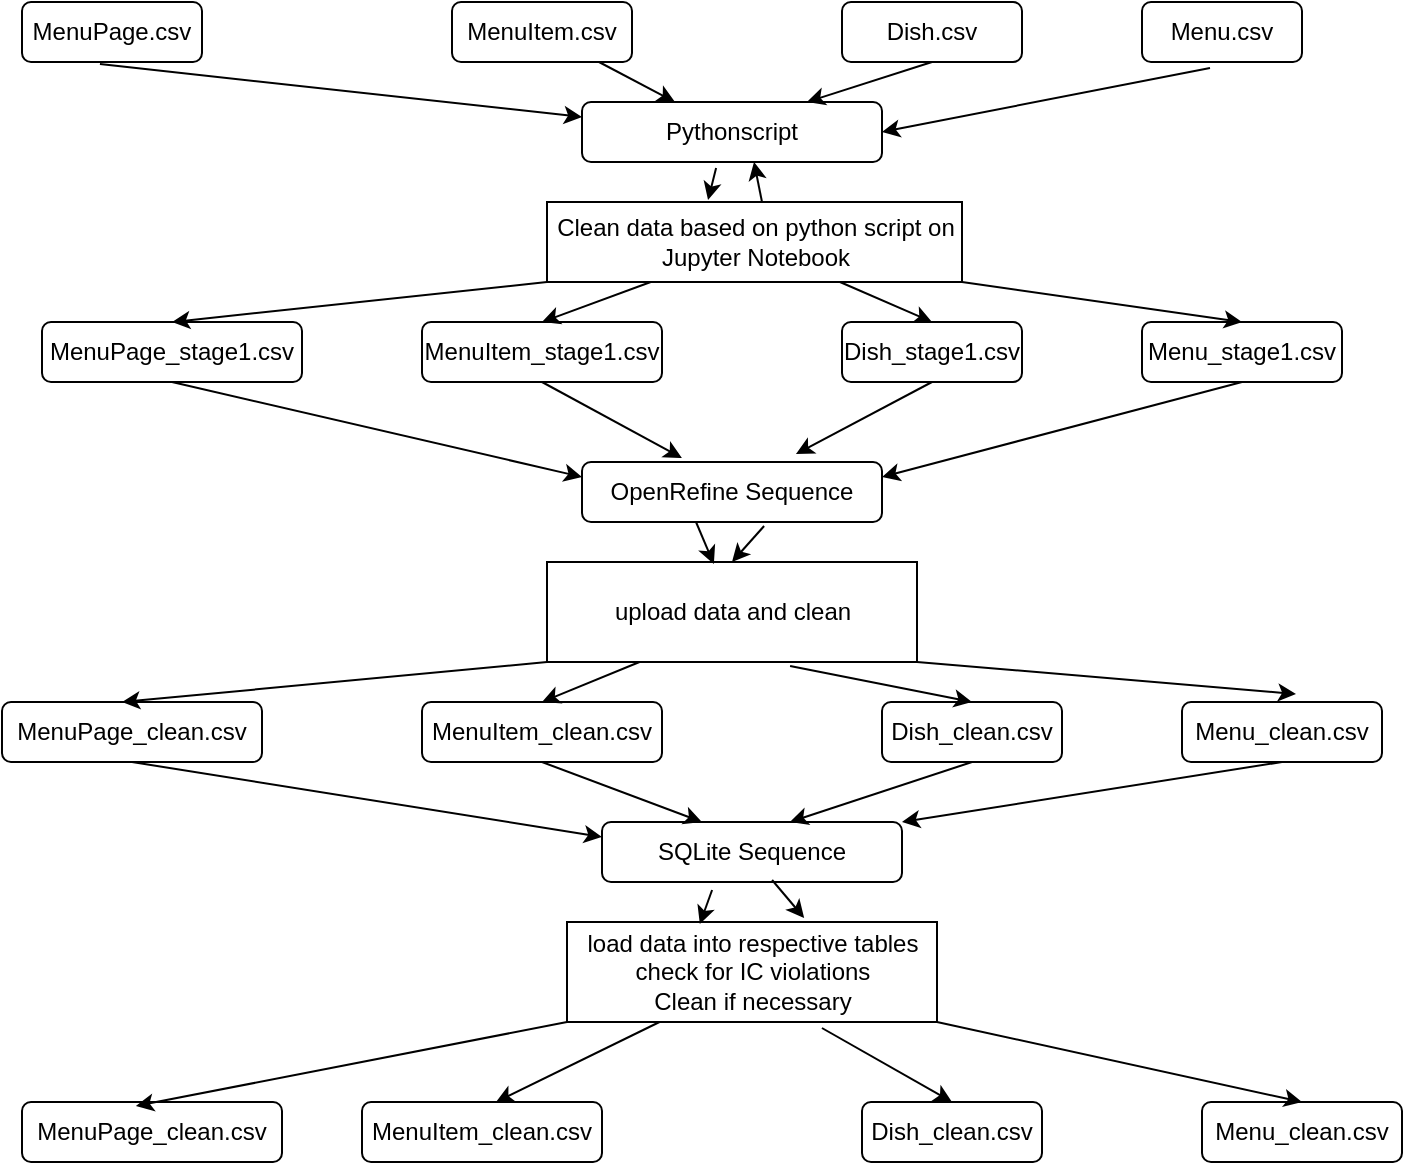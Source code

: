 <mxfile version="21.6.6" type="device">
  <diagram id="C5RBs43oDa-KdzZeNtuy" name="Page-1">
    <mxGraphModel dx="954" dy="601" grid="1" gridSize="10" guides="1" tooltips="1" connect="1" arrows="1" fold="1" page="1" pageScale="1" pageWidth="827" pageHeight="1169" math="0" shadow="0">
      <root>
        <mxCell id="WIyWlLk6GJQsqaUBKTNV-0" />
        <mxCell id="WIyWlLk6GJQsqaUBKTNV-1" parent="WIyWlLk6GJQsqaUBKTNV-0" />
        <mxCell id="U4N--n8lzwMHP0-4tXsz-0" value="Menu.csv" style="rounded=1;whiteSpace=wrap;html=1;" vertex="1" parent="WIyWlLk6GJQsqaUBKTNV-1">
          <mxGeometry x="640" y="10" width="80" height="30" as="geometry" />
        </mxCell>
        <mxCell id="U4N--n8lzwMHP0-4tXsz-1" value="MenuPage.csv" style="rounded=1;whiteSpace=wrap;html=1;" vertex="1" parent="WIyWlLk6GJQsqaUBKTNV-1">
          <mxGeometry x="80" y="10" width="90" height="30" as="geometry" />
        </mxCell>
        <mxCell id="U4N--n8lzwMHP0-4tXsz-2" value="MenuItem.csv" style="rounded=1;whiteSpace=wrap;html=1;" vertex="1" parent="WIyWlLk6GJQsqaUBKTNV-1">
          <mxGeometry x="295" y="10" width="90" height="30" as="geometry" />
        </mxCell>
        <mxCell id="U4N--n8lzwMHP0-4tXsz-3" value="Dish.csv" style="rounded=1;whiteSpace=wrap;html=1;" vertex="1" parent="WIyWlLk6GJQsqaUBKTNV-1">
          <mxGeometry x="490" y="10" width="90" height="30" as="geometry" />
        </mxCell>
        <mxCell id="U4N--n8lzwMHP0-4tXsz-4" value="Pythonscript" style="rounded=1;whiteSpace=wrap;html=1;" vertex="1" parent="WIyWlLk6GJQsqaUBKTNV-1">
          <mxGeometry x="360" y="60" width="150" height="30" as="geometry" />
        </mxCell>
        <mxCell id="U4N--n8lzwMHP0-4tXsz-5" value="" style="endArrow=classic;html=1;rounded=0;exitX=0.433;exitY=1.033;exitDx=0;exitDy=0;exitPerimeter=0;entryX=0;entryY=0.25;entryDx=0;entryDy=0;" edge="1" parent="WIyWlLk6GJQsqaUBKTNV-1" source="U4N--n8lzwMHP0-4tXsz-1" target="U4N--n8lzwMHP0-4tXsz-4">
          <mxGeometry width="50" height="50" relative="1" as="geometry">
            <mxPoint x="390" y="300" as="sourcePoint" />
            <mxPoint x="440" y="250" as="targetPoint" />
          </mxGeometry>
        </mxCell>
        <mxCell id="U4N--n8lzwMHP0-4tXsz-7" value="MenuPage_stage1.csv" style="rounded=1;whiteSpace=wrap;html=1;" vertex="1" parent="WIyWlLk6GJQsqaUBKTNV-1">
          <mxGeometry x="90" y="170" width="130" height="30" as="geometry" />
        </mxCell>
        <mxCell id="U4N--n8lzwMHP0-4tXsz-8" value="MenuItem_stage1.csv" style="rounded=1;whiteSpace=wrap;html=1;" vertex="1" parent="WIyWlLk6GJQsqaUBKTNV-1">
          <mxGeometry x="280" y="170" width="120" height="30" as="geometry" />
        </mxCell>
        <mxCell id="U4N--n8lzwMHP0-4tXsz-9" value="Dish_stage1.csv" style="rounded=1;whiteSpace=wrap;html=1;" vertex="1" parent="WIyWlLk6GJQsqaUBKTNV-1">
          <mxGeometry x="490" y="170" width="90" height="30" as="geometry" />
        </mxCell>
        <mxCell id="U4N--n8lzwMHP0-4tXsz-10" value="Menu_stage1.csv" style="rounded=1;whiteSpace=wrap;html=1;" vertex="1" parent="WIyWlLk6GJQsqaUBKTNV-1">
          <mxGeometry x="640" y="170" width="100" height="30" as="geometry" />
        </mxCell>
        <mxCell id="U4N--n8lzwMHP0-4tXsz-11" value="OpenRefine Sequence" style="rounded=1;whiteSpace=wrap;html=1;" vertex="1" parent="WIyWlLk6GJQsqaUBKTNV-1">
          <mxGeometry x="360" y="240" width="150" height="30" as="geometry" />
        </mxCell>
        <mxCell id="U4N--n8lzwMHP0-4tXsz-12" value="MenuPage_clean.csv" style="rounded=1;whiteSpace=wrap;html=1;" vertex="1" parent="WIyWlLk6GJQsqaUBKTNV-1">
          <mxGeometry x="70" y="360" width="130" height="30" as="geometry" />
        </mxCell>
        <mxCell id="U4N--n8lzwMHP0-4tXsz-14" value="MenuItem_clean.csv" style="rounded=1;whiteSpace=wrap;html=1;" vertex="1" parent="WIyWlLk6GJQsqaUBKTNV-1">
          <mxGeometry x="280" y="360" width="120" height="30" as="geometry" />
        </mxCell>
        <mxCell id="U4N--n8lzwMHP0-4tXsz-15" value="Dish_clean.csv" style="rounded=1;whiteSpace=wrap;html=1;" vertex="1" parent="WIyWlLk6GJQsqaUBKTNV-1">
          <mxGeometry x="510" y="360" width="90" height="30" as="geometry" />
        </mxCell>
        <mxCell id="U4N--n8lzwMHP0-4tXsz-16" value="Menu_clean.csv" style="rounded=1;whiteSpace=wrap;html=1;" vertex="1" parent="WIyWlLk6GJQsqaUBKTNV-1">
          <mxGeometry x="660" y="360" width="100" height="30" as="geometry" />
        </mxCell>
        <mxCell id="U4N--n8lzwMHP0-4tXsz-17" value="SQLite Sequence" style="rounded=1;whiteSpace=wrap;html=1;" vertex="1" parent="WIyWlLk6GJQsqaUBKTNV-1">
          <mxGeometry x="370" y="420" width="150" height="30" as="geometry" />
        </mxCell>
        <mxCell id="U4N--n8lzwMHP0-4tXsz-18" value="load data into respective tables&lt;br&gt;check for IC violations&lt;br&gt;Clean if necessary" style="rounded=0;whiteSpace=wrap;html=1;" vertex="1" parent="WIyWlLk6GJQsqaUBKTNV-1">
          <mxGeometry x="352.5" y="470" width="185" height="50" as="geometry" />
        </mxCell>
        <mxCell id="U4N--n8lzwMHP0-4tXsz-19" value="Clean data based on python script on Jupyter Notebook" style="rounded=0;whiteSpace=wrap;html=1;" vertex="1" parent="WIyWlLk6GJQsqaUBKTNV-1">
          <mxGeometry x="342.5" y="110" width="207.5" height="40" as="geometry" />
        </mxCell>
        <mxCell id="U4N--n8lzwMHP0-4tXsz-20" value="MenuPage_clean.csv" style="rounded=1;whiteSpace=wrap;html=1;" vertex="1" parent="WIyWlLk6GJQsqaUBKTNV-1">
          <mxGeometry x="80" y="560" width="130" height="30" as="geometry" />
        </mxCell>
        <mxCell id="U4N--n8lzwMHP0-4tXsz-21" value="MenuItem_clean.csv" style="rounded=1;whiteSpace=wrap;html=1;" vertex="1" parent="WIyWlLk6GJQsqaUBKTNV-1">
          <mxGeometry x="250" y="560" width="120" height="30" as="geometry" />
        </mxCell>
        <mxCell id="U4N--n8lzwMHP0-4tXsz-22" value="Dish_clean.csv" style="rounded=1;whiteSpace=wrap;html=1;" vertex="1" parent="WIyWlLk6GJQsqaUBKTNV-1">
          <mxGeometry x="500" y="560" width="90" height="30" as="geometry" />
        </mxCell>
        <mxCell id="U4N--n8lzwMHP0-4tXsz-23" value="Menu_clean.csv" style="rounded=1;whiteSpace=wrap;html=1;" vertex="1" parent="WIyWlLk6GJQsqaUBKTNV-1">
          <mxGeometry x="670" y="560" width="100" height="30" as="geometry" />
        </mxCell>
        <mxCell id="U4N--n8lzwMHP0-4tXsz-24" value="upload data and clean" style="rounded=0;whiteSpace=wrap;html=1;" vertex="1" parent="WIyWlLk6GJQsqaUBKTNV-1">
          <mxGeometry x="342.5" y="290" width="185" height="50" as="geometry" />
        </mxCell>
        <mxCell id="U4N--n8lzwMHP0-4tXsz-25" value="" style="endArrow=classic;html=1;rounded=0;" edge="1" parent="WIyWlLk6GJQsqaUBKTNV-1" source="U4N--n8lzwMHP0-4tXsz-2" target="U4N--n8lzwMHP0-4tXsz-4">
          <mxGeometry width="50" height="50" relative="1" as="geometry">
            <mxPoint x="390" y="320" as="sourcePoint" />
            <mxPoint x="440" y="270" as="targetPoint" />
          </mxGeometry>
        </mxCell>
        <mxCell id="U4N--n8lzwMHP0-4tXsz-26" value="" style="endArrow=classic;html=1;rounded=0;exitX=0.5;exitY=1;exitDx=0;exitDy=0;entryX=0.75;entryY=0;entryDx=0;entryDy=0;" edge="1" parent="WIyWlLk6GJQsqaUBKTNV-1" source="U4N--n8lzwMHP0-4tXsz-3" target="U4N--n8lzwMHP0-4tXsz-4">
          <mxGeometry width="50" height="50" relative="1" as="geometry">
            <mxPoint x="390" y="320" as="sourcePoint" />
            <mxPoint x="440" y="270" as="targetPoint" />
          </mxGeometry>
        </mxCell>
        <mxCell id="U4N--n8lzwMHP0-4tXsz-27" value="" style="endArrow=classic;html=1;rounded=0;exitX=0.425;exitY=1.1;exitDx=0;exitDy=0;exitPerimeter=0;entryX=1;entryY=0.5;entryDx=0;entryDy=0;" edge="1" parent="WIyWlLk6GJQsqaUBKTNV-1" source="U4N--n8lzwMHP0-4tXsz-0" target="U4N--n8lzwMHP0-4tXsz-4">
          <mxGeometry width="50" height="50" relative="1" as="geometry">
            <mxPoint x="390" y="320" as="sourcePoint" />
            <mxPoint x="440" y="270" as="targetPoint" />
          </mxGeometry>
        </mxCell>
        <mxCell id="U4N--n8lzwMHP0-4tXsz-28" value="" style="endArrow=classic;html=1;rounded=0;exitX=0.447;exitY=1.1;exitDx=0;exitDy=0;exitPerimeter=0;entryX=0.388;entryY=-0.025;entryDx=0;entryDy=0;entryPerimeter=0;" edge="1" parent="WIyWlLk6GJQsqaUBKTNV-1" source="U4N--n8lzwMHP0-4tXsz-4" target="U4N--n8lzwMHP0-4tXsz-19">
          <mxGeometry width="50" height="50" relative="1" as="geometry">
            <mxPoint x="390" y="320" as="sourcePoint" />
            <mxPoint x="440" y="270" as="targetPoint" />
          </mxGeometry>
        </mxCell>
        <mxCell id="U4N--n8lzwMHP0-4tXsz-29" value="" style="endArrow=classic;html=1;rounded=0;" edge="1" parent="WIyWlLk6GJQsqaUBKTNV-1">
          <mxGeometry width="50" height="50" relative="1" as="geometry">
            <mxPoint x="450" y="110" as="sourcePoint" />
            <mxPoint x="446" y="90" as="targetPoint" />
          </mxGeometry>
        </mxCell>
        <mxCell id="U4N--n8lzwMHP0-4tXsz-30" value="" style="endArrow=classic;html=1;rounded=0;entryX=0.5;entryY=0;entryDx=0;entryDy=0;exitX=0;exitY=1;exitDx=0;exitDy=0;" edge="1" parent="WIyWlLk6GJQsqaUBKTNV-1" source="U4N--n8lzwMHP0-4tXsz-19" target="U4N--n8lzwMHP0-4tXsz-7">
          <mxGeometry width="50" height="50" relative="1" as="geometry">
            <mxPoint x="340" y="150" as="sourcePoint" />
            <mxPoint x="440" y="270" as="targetPoint" />
          </mxGeometry>
        </mxCell>
        <mxCell id="U4N--n8lzwMHP0-4tXsz-31" value="" style="endArrow=classic;html=1;rounded=0;exitX=0.25;exitY=1;exitDx=0;exitDy=0;entryX=0.5;entryY=0;entryDx=0;entryDy=0;" edge="1" parent="WIyWlLk6GJQsqaUBKTNV-1" source="U4N--n8lzwMHP0-4tXsz-19" target="U4N--n8lzwMHP0-4tXsz-8">
          <mxGeometry width="50" height="50" relative="1" as="geometry">
            <mxPoint x="390" y="320" as="sourcePoint" />
            <mxPoint x="440" y="270" as="targetPoint" />
          </mxGeometry>
        </mxCell>
        <mxCell id="U4N--n8lzwMHP0-4tXsz-32" value="" style="endArrow=classic;html=1;rounded=0;exitX=0.706;exitY=1;exitDx=0;exitDy=0;exitPerimeter=0;entryX=0.5;entryY=0;entryDx=0;entryDy=0;" edge="1" parent="WIyWlLk6GJQsqaUBKTNV-1" source="U4N--n8lzwMHP0-4tXsz-19" target="U4N--n8lzwMHP0-4tXsz-9">
          <mxGeometry width="50" height="50" relative="1" as="geometry">
            <mxPoint x="390" y="320" as="sourcePoint" />
            <mxPoint x="440" y="270" as="targetPoint" />
          </mxGeometry>
        </mxCell>
        <mxCell id="U4N--n8lzwMHP0-4tXsz-33" value="" style="endArrow=classic;html=1;rounded=0;exitX=1;exitY=1;exitDx=0;exitDy=0;entryX=0.5;entryY=0;entryDx=0;entryDy=0;" edge="1" parent="WIyWlLk6GJQsqaUBKTNV-1" source="U4N--n8lzwMHP0-4tXsz-19" target="U4N--n8lzwMHP0-4tXsz-10">
          <mxGeometry width="50" height="50" relative="1" as="geometry">
            <mxPoint x="390" y="320" as="sourcePoint" />
            <mxPoint x="440" y="270" as="targetPoint" />
          </mxGeometry>
        </mxCell>
        <mxCell id="U4N--n8lzwMHP0-4tXsz-34" value="" style="endArrow=classic;html=1;rounded=0;exitX=0.5;exitY=1;exitDx=0;exitDy=0;entryX=0;entryY=0.25;entryDx=0;entryDy=0;" edge="1" parent="WIyWlLk6GJQsqaUBKTNV-1" source="U4N--n8lzwMHP0-4tXsz-7" target="U4N--n8lzwMHP0-4tXsz-11">
          <mxGeometry width="50" height="50" relative="1" as="geometry">
            <mxPoint x="390" y="320" as="sourcePoint" />
            <mxPoint x="350" y="240" as="targetPoint" />
          </mxGeometry>
        </mxCell>
        <mxCell id="U4N--n8lzwMHP0-4tXsz-35" value="" style="endArrow=classic;html=1;rounded=0;exitX=0.5;exitY=1;exitDx=0;exitDy=0;entryX=0.333;entryY=-0.067;entryDx=0;entryDy=0;entryPerimeter=0;" edge="1" parent="WIyWlLk6GJQsqaUBKTNV-1" source="U4N--n8lzwMHP0-4tXsz-8" target="U4N--n8lzwMHP0-4tXsz-11">
          <mxGeometry width="50" height="50" relative="1" as="geometry">
            <mxPoint x="390" y="320" as="sourcePoint" />
            <mxPoint x="440" y="270" as="targetPoint" />
          </mxGeometry>
        </mxCell>
        <mxCell id="U4N--n8lzwMHP0-4tXsz-36" value="" style="endArrow=classic;html=1;rounded=0;exitX=0.5;exitY=1;exitDx=0;exitDy=0;entryX=0.713;entryY=-0.133;entryDx=0;entryDy=0;entryPerimeter=0;" edge="1" parent="WIyWlLk6GJQsqaUBKTNV-1" source="U4N--n8lzwMHP0-4tXsz-9" target="U4N--n8lzwMHP0-4tXsz-11">
          <mxGeometry width="50" height="50" relative="1" as="geometry">
            <mxPoint x="390" y="320" as="sourcePoint" />
            <mxPoint x="440" y="270" as="targetPoint" />
          </mxGeometry>
        </mxCell>
        <mxCell id="U4N--n8lzwMHP0-4tXsz-37" value="" style="endArrow=classic;html=1;rounded=0;exitX=0.5;exitY=1;exitDx=0;exitDy=0;entryX=1;entryY=0.25;entryDx=0;entryDy=0;" edge="1" parent="WIyWlLk6GJQsqaUBKTNV-1" source="U4N--n8lzwMHP0-4tXsz-10" target="U4N--n8lzwMHP0-4tXsz-11">
          <mxGeometry width="50" height="50" relative="1" as="geometry">
            <mxPoint x="390" y="320" as="sourcePoint" />
            <mxPoint x="440" y="270" as="targetPoint" />
          </mxGeometry>
        </mxCell>
        <mxCell id="U4N--n8lzwMHP0-4tXsz-39" value="" style="endArrow=classic;html=1;rounded=0;exitX=0.38;exitY=1;exitDx=0;exitDy=0;exitPerimeter=0;entryX=0.451;entryY=0.02;entryDx=0;entryDy=0;entryPerimeter=0;" edge="1" parent="WIyWlLk6GJQsqaUBKTNV-1" source="U4N--n8lzwMHP0-4tXsz-11" target="U4N--n8lzwMHP0-4tXsz-24">
          <mxGeometry width="50" height="50" relative="1" as="geometry">
            <mxPoint x="390" y="320" as="sourcePoint" />
            <mxPoint x="440" y="270" as="targetPoint" />
          </mxGeometry>
        </mxCell>
        <mxCell id="U4N--n8lzwMHP0-4tXsz-41" value="" style="endArrow=classic;html=1;rounded=0;entryX=0.5;entryY=0;entryDx=0;entryDy=0;exitX=0.607;exitY=1.067;exitDx=0;exitDy=0;exitPerimeter=0;" edge="1" parent="WIyWlLk6GJQsqaUBKTNV-1" source="U4N--n8lzwMHP0-4tXsz-11" target="U4N--n8lzwMHP0-4tXsz-24">
          <mxGeometry width="50" height="50" relative="1" as="geometry">
            <mxPoint x="390" y="320" as="sourcePoint" />
            <mxPoint x="440" y="270" as="targetPoint" />
          </mxGeometry>
        </mxCell>
        <mxCell id="U4N--n8lzwMHP0-4tXsz-42" value="" style="endArrow=classic;html=1;rounded=0;exitX=0;exitY=1;exitDx=0;exitDy=0;" edge="1" parent="WIyWlLk6GJQsqaUBKTNV-1" source="U4N--n8lzwMHP0-4tXsz-24">
          <mxGeometry width="50" height="50" relative="1" as="geometry">
            <mxPoint x="390" y="320" as="sourcePoint" />
            <mxPoint x="130" y="360" as="targetPoint" />
          </mxGeometry>
        </mxCell>
        <mxCell id="U4N--n8lzwMHP0-4tXsz-43" value="" style="endArrow=classic;html=1;rounded=0;exitX=0.25;exitY=1;exitDx=0;exitDy=0;entryX=0.5;entryY=0;entryDx=0;entryDy=0;" edge="1" parent="WIyWlLk6GJQsqaUBKTNV-1" source="U4N--n8lzwMHP0-4tXsz-24" target="U4N--n8lzwMHP0-4tXsz-14">
          <mxGeometry width="50" height="50" relative="1" as="geometry">
            <mxPoint x="390" y="320" as="sourcePoint" />
            <mxPoint x="440" y="270" as="targetPoint" />
          </mxGeometry>
        </mxCell>
        <mxCell id="U4N--n8lzwMHP0-4tXsz-44" value="" style="endArrow=classic;html=1;rounded=0;exitX=0.657;exitY=1.04;exitDx=0;exitDy=0;exitPerimeter=0;entryX=0.5;entryY=0;entryDx=0;entryDy=0;" edge="1" parent="WIyWlLk6GJQsqaUBKTNV-1" source="U4N--n8lzwMHP0-4tXsz-24" target="U4N--n8lzwMHP0-4tXsz-15">
          <mxGeometry width="50" height="50" relative="1" as="geometry">
            <mxPoint x="390" y="320" as="sourcePoint" />
            <mxPoint x="440" y="270" as="targetPoint" />
          </mxGeometry>
        </mxCell>
        <mxCell id="U4N--n8lzwMHP0-4tXsz-45" value="" style="endArrow=classic;html=1;rounded=0;exitX=1;exitY=1;exitDx=0;exitDy=0;entryX=0.57;entryY=-0.133;entryDx=0;entryDy=0;entryPerimeter=0;" edge="1" parent="WIyWlLk6GJQsqaUBKTNV-1" source="U4N--n8lzwMHP0-4tXsz-24" target="U4N--n8lzwMHP0-4tXsz-16">
          <mxGeometry width="50" height="50" relative="1" as="geometry">
            <mxPoint x="390" y="320" as="sourcePoint" />
            <mxPoint x="440" y="270" as="targetPoint" />
          </mxGeometry>
        </mxCell>
        <mxCell id="U4N--n8lzwMHP0-4tXsz-46" value="" style="endArrow=classic;html=1;rounded=0;exitX=0.5;exitY=1;exitDx=0;exitDy=0;entryX=0;entryY=0.25;entryDx=0;entryDy=0;" edge="1" parent="WIyWlLk6GJQsqaUBKTNV-1" source="U4N--n8lzwMHP0-4tXsz-12" target="U4N--n8lzwMHP0-4tXsz-17">
          <mxGeometry width="50" height="50" relative="1" as="geometry">
            <mxPoint x="390" y="320" as="sourcePoint" />
            <mxPoint x="440" y="270" as="targetPoint" />
          </mxGeometry>
        </mxCell>
        <mxCell id="U4N--n8lzwMHP0-4tXsz-47" value="" style="endArrow=classic;html=1;rounded=0;exitX=0.5;exitY=1;exitDx=0;exitDy=0;entryX=0.333;entryY=0;entryDx=0;entryDy=0;entryPerimeter=0;" edge="1" parent="WIyWlLk6GJQsqaUBKTNV-1" source="U4N--n8lzwMHP0-4tXsz-14" target="U4N--n8lzwMHP0-4tXsz-17">
          <mxGeometry width="50" height="50" relative="1" as="geometry">
            <mxPoint x="390" y="320" as="sourcePoint" />
            <mxPoint x="440" y="270" as="targetPoint" />
          </mxGeometry>
        </mxCell>
        <mxCell id="U4N--n8lzwMHP0-4tXsz-48" value="" style="endArrow=classic;html=1;rounded=0;exitX=0.5;exitY=1;exitDx=0;exitDy=0;" edge="1" parent="WIyWlLk6GJQsqaUBKTNV-1" source="U4N--n8lzwMHP0-4tXsz-15">
          <mxGeometry width="50" height="50" relative="1" as="geometry">
            <mxPoint x="390" y="320" as="sourcePoint" />
            <mxPoint x="464" y="420" as="targetPoint" />
          </mxGeometry>
        </mxCell>
        <mxCell id="U4N--n8lzwMHP0-4tXsz-49" value="" style="endArrow=classic;html=1;rounded=0;exitX=0.5;exitY=1;exitDx=0;exitDy=0;entryX=1;entryY=0;entryDx=0;entryDy=0;" edge="1" parent="WIyWlLk6GJQsqaUBKTNV-1" source="U4N--n8lzwMHP0-4tXsz-16" target="U4N--n8lzwMHP0-4tXsz-17">
          <mxGeometry width="50" height="50" relative="1" as="geometry">
            <mxPoint x="390" y="320" as="sourcePoint" />
            <mxPoint x="440" y="270" as="targetPoint" />
          </mxGeometry>
        </mxCell>
        <mxCell id="U4N--n8lzwMHP0-4tXsz-50" value="" style="endArrow=classic;html=1;rounded=0;exitX=0.367;exitY=1.133;exitDx=0;exitDy=0;exitPerimeter=0;entryX=0.359;entryY=0.02;entryDx=0;entryDy=0;entryPerimeter=0;" edge="1" parent="WIyWlLk6GJQsqaUBKTNV-1" source="U4N--n8lzwMHP0-4tXsz-17" target="U4N--n8lzwMHP0-4tXsz-18">
          <mxGeometry width="50" height="50" relative="1" as="geometry">
            <mxPoint x="390" y="320" as="sourcePoint" />
            <mxPoint x="440" y="270" as="targetPoint" />
          </mxGeometry>
        </mxCell>
        <mxCell id="U4N--n8lzwMHP0-4tXsz-51" value="" style="endArrow=classic;html=1;rounded=0;exitX=0.567;exitY=0.967;exitDx=0;exitDy=0;exitPerimeter=0;entryX=0.641;entryY=-0.04;entryDx=0;entryDy=0;entryPerimeter=0;" edge="1" parent="WIyWlLk6GJQsqaUBKTNV-1" source="U4N--n8lzwMHP0-4tXsz-17" target="U4N--n8lzwMHP0-4tXsz-18">
          <mxGeometry width="50" height="50" relative="1" as="geometry">
            <mxPoint x="390" y="320" as="sourcePoint" />
            <mxPoint x="440" y="270" as="targetPoint" />
          </mxGeometry>
        </mxCell>
        <mxCell id="U4N--n8lzwMHP0-4tXsz-52" value="" style="endArrow=classic;html=1;rounded=0;exitX=0;exitY=1;exitDx=0;exitDy=0;entryX=0.438;entryY=0.067;entryDx=0;entryDy=0;entryPerimeter=0;" edge="1" parent="WIyWlLk6GJQsqaUBKTNV-1" source="U4N--n8lzwMHP0-4tXsz-18" target="U4N--n8lzwMHP0-4tXsz-20">
          <mxGeometry width="50" height="50" relative="1" as="geometry">
            <mxPoint x="390" y="320" as="sourcePoint" />
            <mxPoint x="440" y="270" as="targetPoint" />
          </mxGeometry>
        </mxCell>
        <mxCell id="U4N--n8lzwMHP0-4tXsz-53" value="" style="endArrow=classic;html=1;rounded=0;exitX=0.25;exitY=1;exitDx=0;exitDy=0;entryX=0.558;entryY=0;entryDx=0;entryDy=0;entryPerimeter=0;" edge="1" parent="WIyWlLk6GJQsqaUBKTNV-1" source="U4N--n8lzwMHP0-4tXsz-18" target="U4N--n8lzwMHP0-4tXsz-21">
          <mxGeometry width="50" height="50" relative="1" as="geometry">
            <mxPoint x="390" y="320" as="sourcePoint" />
            <mxPoint x="440" y="270" as="targetPoint" />
          </mxGeometry>
        </mxCell>
        <mxCell id="U4N--n8lzwMHP0-4tXsz-54" value="" style="endArrow=classic;html=1;rounded=0;exitX=0.689;exitY=1.06;exitDx=0;exitDy=0;exitPerimeter=0;entryX=0.5;entryY=0;entryDx=0;entryDy=0;" edge="1" parent="WIyWlLk6GJQsqaUBKTNV-1" source="U4N--n8lzwMHP0-4tXsz-18" target="U4N--n8lzwMHP0-4tXsz-22">
          <mxGeometry width="50" height="50" relative="1" as="geometry">
            <mxPoint x="390" y="320" as="sourcePoint" />
            <mxPoint x="440" y="270" as="targetPoint" />
          </mxGeometry>
        </mxCell>
        <mxCell id="U4N--n8lzwMHP0-4tXsz-55" value="" style="endArrow=classic;html=1;rounded=0;exitX=1;exitY=1;exitDx=0;exitDy=0;entryX=0.5;entryY=0;entryDx=0;entryDy=0;" edge="1" parent="WIyWlLk6GJQsqaUBKTNV-1" source="U4N--n8lzwMHP0-4tXsz-18" target="U4N--n8lzwMHP0-4tXsz-23">
          <mxGeometry width="50" height="50" relative="1" as="geometry">
            <mxPoint x="390" y="320" as="sourcePoint" />
            <mxPoint x="440" y="270" as="targetPoint" />
          </mxGeometry>
        </mxCell>
      </root>
    </mxGraphModel>
  </diagram>
</mxfile>
